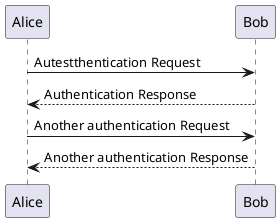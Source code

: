 # Code to put into http://plantuml.com/plantuml/form
#
# @startuml
# !includeurl https://raw.githubusercontent.com/PDXostc/reliable_multicast/update_doc/plantuml/test.puml
# @enduml

@startuml
Alice -> Bob: Autestthentication Request
Bob --> Alice: Authentication Response

Alice -> Bob: Another authentication Request
Alice <-- Bob: Another authentication Response
@enduml
